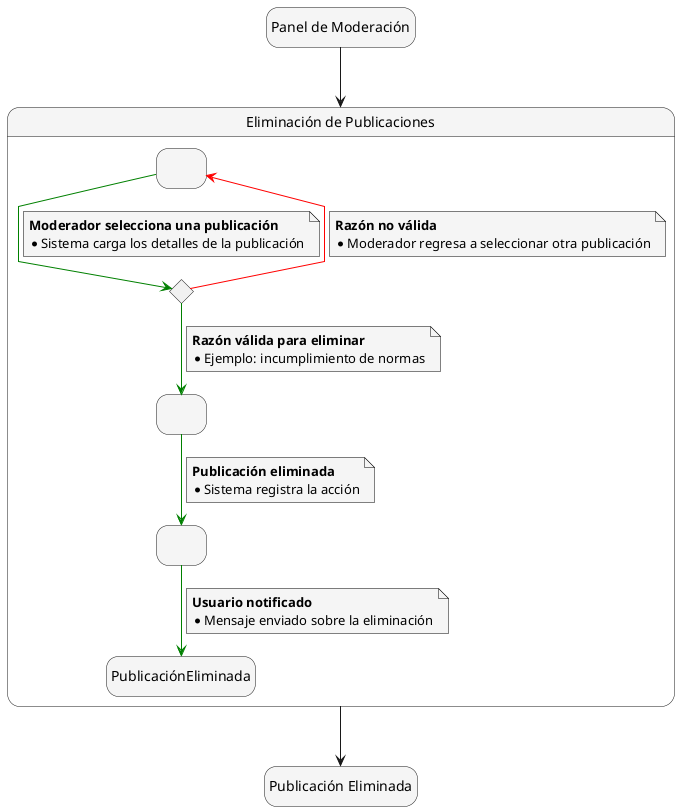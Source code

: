 @startuml Eliminar_Publicaciones
skinparam {
    NoteBackgroundColor #whiteSmoke
    NoteBorderColor #black
    linetype polyline
}

skinparam state {
    BackgroundColor #whiteSmoke
}

hide empty description

state startState as "Panel de Moderación"
state endState as "Publicación Eliminada"

startState --> ProcesoDeEliminación

state ProcesoDeEliminación as "Eliminación de Publicaciones" {
    state SeleccionarPublicación as " "
    state ValidarRazónEliminación <<choice>>
    state ConfirmarEliminación as " "
    state NotificarUsuario as " "

    SeleccionarPublicación -[#green]-> ValidarRazónEliminación
    note on link
        <b>Moderador selecciona una publicación</b>
        * Sistema carga los detalles de la publicación
    end note

    ValidarRazónEliminación -[#green]-> ConfirmarEliminación
    note on link
        <b>Razón válida para eliminar</b>
        * Ejemplo: incumplimiento de normas
    end note

    ValidarRazónEliminación -[#red]-> SeleccionarPublicación
    note on link
        <b>Razón no válida</b>
        * Moderador regresa a seleccionar otra publicación
    end note

    ConfirmarEliminación -[#green]-> NotificarUsuario
    note on link
        <b>Publicación eliminada</b>
        * Sistema registra la acción
    end note

    NotificarUsuario -[#green]-> PublicaciónEliminada
    note on link
        <b>Usuario notificado</b>
        * Mensaje enviado sobre la eliminación
    end note
}

ProcesoDeEliminación --> endState

@enduml
